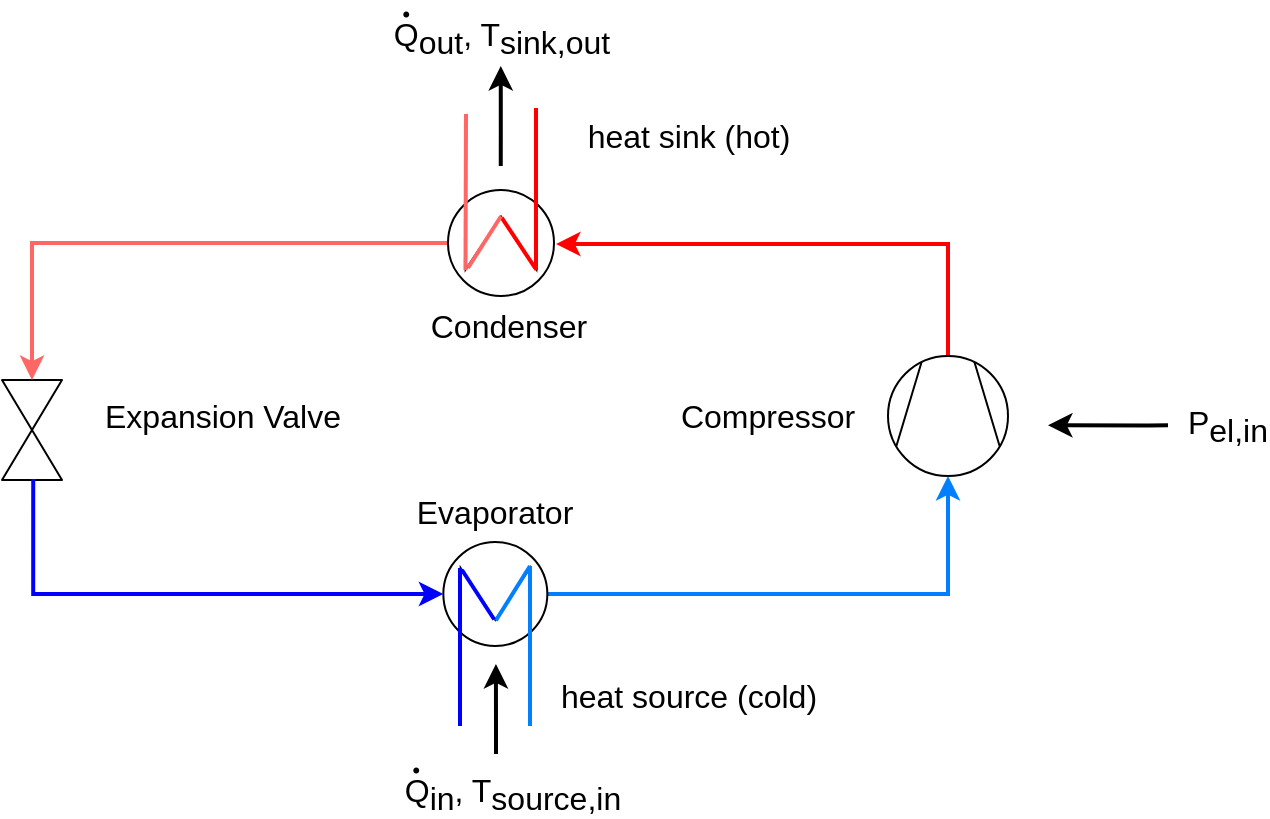 <mxfile version="21.3.7" type="device">
  <diagram id="W17T6F8bTOY21CXLA5_a" name="Page-1">
    <mxGraphModel dx="978" dy="670" grid="0" gridSize="10" guides="1" tooltips="1" connect="1" arrows="1" fold="1" page="1" pageScale="1" pageWidth="827" pageHeight="583" math="0" shadow="0">
      <root>
        <mxCell id="0" />
        <mxCell id="1" parent="0" />
        <mxCell id="Pijx6tLUIFeuxo3mq-_r-9" value="" style="edgeStyle=orthogonalEdgeStyle;rounded=0;orthogonalLoop=1;jettySize=auto;html=1;strokeWidth=2;strokeColor=#FF0000;fontSize=16;endArrow=classic;endFill=1;" parent="1" source="Pijx6tLUIFeuxo3mq-_r-1" edge="1">
          <mxGeometry relative="1" as="geometry">
            <mxPoint x="424" y="199" as="targetPoint" />
            <Array as="points">
              <mxPoint x="620" y="199" />
              <mxPoint x="440" y="199" />
            </Array>
          </mxGeometry>
        </mxCell>
        <mxCell id="Pijx6tLUIFeuxo3mq-_r-1" value="" style="shape=mxgraph.pid.compressors_-_iso.compressor,_vacuum_pump;html=1;pointerEvents=1;align=center;verticalLabelPosition=bottom;verticalAlign=top;dashed=0;rotation=-90;fontSize=16;" parent="1" vertex="1">
          <mxGeometry x="590" y="255" width="60" height="60" as="geometry" />
        </mxCell>
        <mxCell id="Pijx6tLUIFeuxo3mq-_r-15" value="" style="edgeStyle=orthogonalEdgeStyle;rounded=0;orthogonalLoop=1;jettySize=auto;html=1;entryX=0;entryY=0.5;entryDx=0;entryDy=0;entryPerimeter=0;strokeWidth=2;strokeColor=#007FFF;fontSize=16;" parent="1" source="Pijx6tLUIFeuxo3mq-_r-2" target="Pijx6tLUIFeuxo3mq-_r-1" edge="1">
          <mxGeometry relative="1" as="geometry">
            <mxPoint x="520" y="445" as="targetPoint" />
          </mxGeometry>
        </mxCell>
        <mxCell id="Pijx6tLUIFeuxo3mq-_r-2" value="" style="shape=mxgraph.pid.heat_exchangers.shell_and_tube_heat_exchanger_2;html=1;pointerEvents=1;align=center;verticalLabelPosition=bottom;verticalAlign=top;dashed=0;rotation=-90;fontSize=16;" parent="1" vertex="1">
          <mxGeometry x="367.67" y="348" width="52" height="52" as="geometry" />
        </mxCell>
        <mxCell id="Pijx6tLUIFeuxo3mq-_r-4" value="" style="verticalLabelPosition=bottom;align=center;html=1;verticalAlign=top;pointerEvents=1;dashed=0;shape=mxgraph.pid2valves.valve;valveType=gate;rotation=90;fontSize=16;" parent="1" vertex="1">
          <mxGeometry x="137" y="277" width="50" height="30" as="geometry" />
        </mxCell>
        <mxCell id="Pijx6tLUIFeuxo3mq-_r-11" value="" style="edgeStyle=orthogonalEdgeStyle;rounded=0;orthogonalLoop=1;jettySize=auto;html=1;strokeWidth=2;strokeColor=#FF6666;fontSize=16;" parent="1" source="Pijx6tLUIFeuxo3mq-_r-5" target="Pijx6tLUIFeuxo3mq-_r-4" edge="1">
          <mxGeometry relative="1" as="geometry">
            <mxPoint x="254" y="115" as="targetPoint" />
          </mxGeometry>
        </mxCell>
        <mxCell id="Pijx6tLUIFeuxo3mq-_r-5" value="" style="shape=mxgraph.pid.heat_exchangers.shell_and_tube_heat_exchanger_2;html=1;pointerEvents=1;align=center;verticalLabelPosition=bottom;verticalAlign=top;dashed=0;rotation=90;fontSize=16;" parent="1" vertex="1">
          <mxGeometry x="370" y="172" width="53" height="53" as="geometry" />
        </mxCell>
        <mxCell id="Pijx6tLUIFeuxo3mq-_r-17" value="Compressor" style="text;html=1;strokeColor=none;fillColor=none;align=center;verticalAlign=middle;whiteSpace=wrap;rounded=0;fontSize=16;" parent="1" vertex="1">
          <mxGeometry x="510" y="275" width="40" height="20" as="geometry" />
        </mxCell>
        <mxCell id="Pijx6tLUIFeuxo3mq-_r-18" value="Expansion Valve" style="text;html=1;align=center;verticalAlign=middle;resizable=0;points=[];autosize=1;fontSize=16;" parent="1" vertex="1">
          <mxGeometry x="187" y="270" width="140" height="30" as="geometry" />
        </mxCell>
        <mxCell id="Pijx6tLUIFeuxo3mq-_r-19" value="Condenser" style="text;html=1;align=center;verticalAlign=middle;resizable=0;points=[];autosize=1;fontSize=16;" parent="1" vertex="1">
          <mxGeometry x="350" y="225" width="100" height="30" as="geometry" />
        </mxCell>
        <mxCell id="Pijx6tLUIFeuxo3mq-_r-21" value="Evaporator" style="text;html=1;align=center;verticalAlign=middle;resizable=0;points=[];autosize=1;fontSize=16;" parent="1" vertex="1">
          <mxGeometry x="343" y="318" width="100" height="30" as="geometry" />
        </mxCell>
        <mxCell id="Pijx6tLUIFeuxo3mq-_r-26" value="" style="endArrow=none;html=1;strokeWidth=2;fontSize=16;strokeColor=#0000FF;" parent="1" edge="1">
          <mxGeometry width="50" height="50" relative="1" as="geometry">
            <mxPoint x="376" y="440" as="sourcePoint" />
            <mxPoint x="376" y="361" as="targetPoint" />
          </mxGeometry>
        </mxCell>
        <mxCell id="Pijx6tLUIFeuxo3mq-_r-31" value="" style="endArrow=none;html=1;strokeWidth=2;fontSize=16;exitX=0.758;exitY=0.835;exitDx=0;exitDy=0;exitPerimeter=0;strokeColor=#FF6666;" parent="1" source="Pijx6tLUIFeuxo3mq-_r-5" edge="1">
          <mxGeometry width="50" height="50" relative="1" as="geometry">
            <mxPoint x="366.63" y="119.7" as="sourcePoint" />
            <mxPoint x="379" y="134" as="targetPoint" />
          </mxGeometry>
        </mxCell>
        <mxCell id="Pijx6tLUIFeuxo3mq-_r-33" value="Q&lt;sub style=&quot;font-size: 16px;&quot;&gt;in&lt;/sub&gt;, T&lt;sub style=&quot;font-size: 16px;&quot;&gt;source,in&lt;/sub&gt;" style="text;html=1;strokeColor=none;fillColor=none;align=center;verticalAlign=middle;whiteSpace=wrap;rounded=0;fontSize=16;" parent="1" vertex="1">
          <mxGeometry x="332.5" y="464" width="139" height="20" as="geometry" />
        </mxCell>
        <mxCell id="Pijx6tLUIFeuxo3mq-_r-34" value="" style="rounded=0;orthogonalLoop=1;jettySize=auto;html=1;strokeWidth=2;fontSize=16;" parent="1" edge="1">
          <mxGeometry relative="1" as="geometry">
            <mxPoint x="394" y="454" as="sourcePoint" />
            <mxPoint x="393.96" y="409" as="targetPoint" />
            <Array as="points">
              <mxPoint x="394" y="444" />
            </Array>
          </mxGeometry>
        </mxCell>
        <mxCell id="Pijx6tLUIFeuxo3mq-_r-38" value="Q&lt;sub style=&quot;&quot;&gt;&lt;font style=&quot;font-size: 16px;&quot;&gt;out&lt;/font&gt;&lt;/sub&gt;, T&lt;span style=&quot;font-size: 16px;&quot;&gt;&lt;sub style=&quot;font-size: 16px;&quot;&gt;sink,out&lt;/sub&gt;&lt;/span&gt;" style="text;html=1;strokeColor=none;fillColor=none;align=center;verticalAlign=middle;whiteSpace=wrap;rounded=0;fontSize=16;" parent="1" vertex="1">
          <mxGeometry x="326.5" y="86" width="140" height="20" as="geometry" />
        </mxCell>
        <mxCell id="Pijx6tLUIFeuxo3mq-_r-39" value="" style="edgeStyle=orthogonalEdgeStyle;rounded=0;orthogonalLoop=1;jettySize=auto;html=1;entryX=0;entryY=0.5;entryDx=0;entryDy=0;entryPerimeter=0;strokeWidth=2;fontSize=16;" parent="1" edge="1">
          <mxGeometry relative="1" as="geometry">
            <mxPoint x="396.38" y="160" as="sourcePoint" />
            <mxPoint x="396.38" y="110" as="targetPoint" />
            <Array as="points">
              <mxPoint x="396.38" y="140" />
              <mxPoint x="396.38" y="140" />
            </Array>
          </mxGeometry>
        </mxCell>
        <mxCell id="Pijx6tLUIFeuxo3mq-_r-42" value="." style="text;html=1;strokeColor=none;fillColor=none;align=center;verticalAlign=middle;whiteSpace=wrap;rounded=0;fontSize=25;rotation=-180;fontFamily=Garamond;" parent="1" vertex="1">
          <mxGeometry x="346" y="460.0" width="16.67" height="20" as="geometry" />
        </mxCell>
        <mxCell id="Pijx6tLUIFeuxo3mq-_r-43" value="&lt;span style=&quot;font-size: 16px;&quot;&gt;P&lt;sub style=&quot;font-size: 16px;&quot;&gt;el,in&lt;/sub&gt;&lt;/span&gt;" style="text;html=1;strokeColor=none;fillColor=none;align=center;verticalAlign=middle;whiteSpace=wrap;rounded=0;fontSize=16;" parent="1" vertex="1">
          <mxGeometry x="740" y="280" width="40" height="20" as="geometry" />
        </mxCell>
        <mxCell id="Pijx6tLUIFeuxo3mq-_r-44" value="" style="edgeStyle=orthogonalEdgeStyle;rounded=0;orthogonalLoop=1;jettySize=auto;html=1;strokeWidth=2;fontSize=16;" parent="1" edge="1">
          <mxGeometry relative="1" as="geometry">
            <mxPoint x="730" y="289.66" as="sourcePoint" />
            <mxPoint x="670" y="289.66" as="targetPoint" />
            <Array as="points">
              <mxPoint x="720" y="289.66" />
              <mxPoint x="720" y="289.66" />
            </Array>
          </mxGeometry>
        </mxCell>
        <mxCell id="Pijx6tLUIFeuxo3mq-_r-53" value="" style="endArrow=none;html=1;strokeWidth=2;fontSize=16;entryX=0.749;entryY=0.166;entryDx=0;entryDy=0;entryPerimeter=0;strokeColor=#007FFF;" parent="1" edge="1">
          <mxGeometry width="50" height="50" relative="1" as="geometry">
            <mxPoint x="411" y="440" as="sourcePoint" />
            <mxPoint x="411" y="360" as="targetPoint" />
          </mxGeometry>
        </mxCell>
        <mxCell id="Pijx6tLUIFeuxo3mq-_r-54" value="" style="endArrow=none;html=1;strokeWidth=2;fontSize=16;exitX=0.758;exitY=0.835;exitDx=0;exitDy=0;exitPerimeter=0;strokeColor=#FF0000;" parent="1" edge="1">
          <mxGeometry width="50" height="50" relative="1" as="geometry">
            <mxPoint x="414.0" y="212.2" as="sourcePoint" />
            <mxPoint x="414" y="131" as="targetPoint" />
          </mxGeometry>
        </mxCell>
        <mxCell id="Pijx6tLUIFeuxo3mq-_r-55" value="" style="endArrow=none;html=1;strokeWidth=2;fontSize=16;entryX=0.26;entryY=0.494;entryDx=0;entryDy=0;entryPerimeter=0;exitX=0.738;exitY=0.177;exitDx=0;exitDy=0;exitPerimeter=0;strokeColor=#FF0000;" parent="1" source="Pijx6tLUIFeuxo3mq-_r-5" target="Pijx6tLUIFeuxo3mq-_r-5" edge="1">
          <mxGeometry width="50" height="50" relative="1" as="geometry">
            <mxPoint x="443.0" y="188.2" as="sourcePoint" />
            <mxPoint x="443.03" y="66.0" as="targetPoint" />
          </mxGeometry>
        </mxCell>
        <mxCell id="Pijx6tLUIFeuxo3mq-_r-56" value="" style="endArrow=none;html=1;strokeWidth=2;fontSize=16;entryX=0.248;entryY=0.5;entryDx=0;entryDy=0;entryPerimeter=0;strokeColor=#FF6666;" parent="1" target="Pijx6tLUIFeuxo3mq-_r-5" edge="1">
          <mxGeometry width="50" height="50" relative="1" as="geometry">
            <mxPoint x="380" y="211" as="sourcePoint" />
            <mxPoint x="399.6" y="129" as="targetPoint" />
          </mxGeometry>
        </mxCell>
        <mxCell id="Pijx6tLUIFeuxo3mq-_r-57" value="" style="endArrow=none;html=1;strokeWidth=2;fontSize=16;strokeColor=#007FFF;entryX=0.245;entryY=0.505;entryDx=0;entryDy=0;entryPerimeter=0;" parent="1" target="Pijx6tLUIFeuxo3mq-_r-2" edge="1">
          <mxGeometry width="50" height="50" relative="1" as="geometry">
            <mxPoint x="411" y="360" as="sourcePoint" />
            <mxPoint x="400.6" y="304.2" as="targetPoint" />
          </mxGeometry>
        </mxCell>
        <mxCell id="Pijx6tLUIFeuxo3mq-_r-58" value="" style="endArrow=none;html=1;strokeWidth=2;fontSize=16;entryX=0.255;entryY=0.489;entryDx=0;entryDy=0;entryPerimeter=0;strokeColor=#0000FF;" parent="1" target="Pijx6tLUIFeuxo3mq-_r-2" edge="1">
          <mxGeometry width="50" height="50" relative="1" as="geometry">
            <mxPoint x="377" y="362" as="sourcePoint" />
            <mxPoint x="400" y="303.0" as="targetPoint" />
          </mxGeometry>
        </mxCell>
        <mxCell id="sApmw0bX65L9BM0iTh7I-1" value="heat source (cold)" style="text;html=1;align=center;verticalAlign=middle;resizable=0;points=[];autosize=1;fontSize=16;" parent="1" vertex="1">
          <mxGeometry x="415" y="410" width="150" height="30" as="geometry" />
        </mxCell>
        <mxCell id="sApmw0bX65L9BM0iTh7I-2" value="heat sink (hot)" style="text;html=1;align=center;verticalAlign=middle;resizable=0;points=[];autosize=1;fontSize=16;" parent="1" vertex="1">
          <mxGeometry x="430" y="130" width="120" height="30" as="geometry" />
        </mxCell>
        <mxCell id="P6DEu6xGaqio7s_U3eFR-2" value="" style="edgeStyle=orthogonalEdgeStyle;rounded=0;orthogonalLoop=1;jettySize=auto;html=1;entryX=0.5;entryY=0;entryDx=0;entryDy=0;entryPerimeter=0;strokeWidth=2;fontColor=#0000FF;strokeColor=#0000FF;fontSize=16;" parent="1" target="Pijx6tLUIFeuxo3mq-_r-2" edge="1">
          <mxGeometry relative="1" as="geometry">
            <mxPoint x="341" y="417.48" as="targetPoint" />
            <Array as="points">
              <mxPoint x="163" y="374" />
            </Array>
            <mxPoint x="162.61" y="316.48" as="sourcePoint" />
          </mxGeometry>
        </mxCell>
        <mxCell id="3n3xtM8m6fBBOODQfMO4-2" value="." style="text;html=1;strokeColor=none;fillColor=none;align=center;verticalAlign=middle;whiteSpace=wrap;rounded=0;fontSize=25;rotation=-180;fontFamily=Garamond;" vertex="1" parent="1">
          <mxGeometry x="341.0" y="82.0" width="16.67" height="20" as="geometry" />
        </mxCell>
      </root>
    </mxGraphModel>
  </diagram>
</mxfile>
